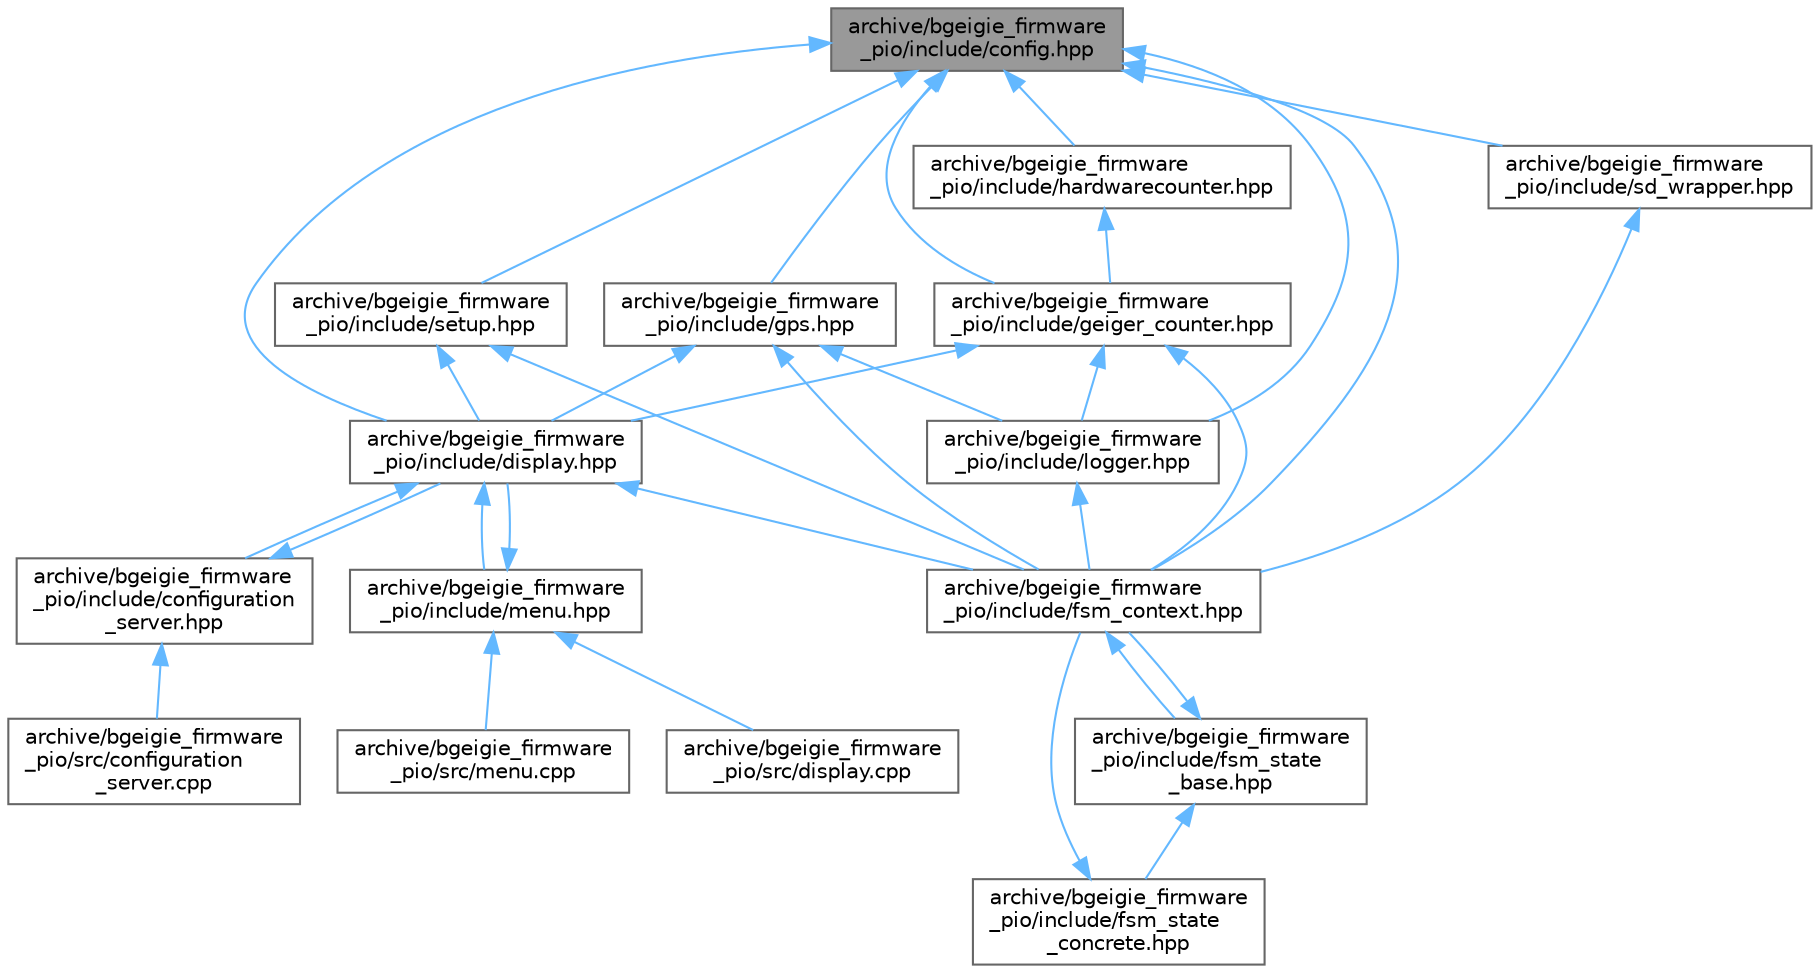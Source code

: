 digraph "archive/bgeigie_firmware_pio/include/config.hpp"
{
 // LATEX_PDF_SIZE
  bgcolor="transparent";
  edge [fontname=Helvetica,fontsize=10,labelfontname=Helvetica,labelfontsize=10];
  node [fontname=Helvetica,fontsize=10,shape=box,height=0.2,width=0.4];
  Node1 [id="Node000001",label="archive/bgeigie_firmware\l_pio/include/config.hpp",height=0.2,width=0.4,color="gray40", fillcolor="grey60", style="filled", fontcolor="black",tooltip=" "];
  Node1 -> Node2 [id="edge32_Node000001_Node000002",dir="back",color="steelblue1",style="solid",tooltip=" "];
  Node2 [id="Node000002",label="archive/bgeigie_firmware\l_pio/include/display.hpp",height=0.2,width=0.4,color="grey40", fillcolor="white", style="filled",URL="$include_2display_8hpp.html",tooltip=" "];
  Node2 -> Node3 [id="edge33_Node000002_Node000003",dir="back",color="steelblue1",style="solid",tooltip=" "];
  Node3 [id="Node000003",label="archive/bgeigie_firmware\l_pio/include/configuration\l_server.hpp",height=0.2,width=0.4,color="grey40", fillcolor="white", style="filled",URL="$configuration__server_8hpp.html",tooltip=" "];
  Node3 -> Node2 [id="edge34_Node000003_Node000002",dir="back",color="steelblue1",style="solid",tooltip=" "];
  Node3 -> Node4 [id="edge35_Node000003_Node000004",dir="back",color="steelblue1",style="solid",tooltip=" "];
  Node4 [id="Node000004",label="archive/bgeigie_firmware\l_pio/src/configuration\l_server.cpp",height=0.2,width=0.4,color="grey40", fillcolor="white", style="filled",URL="$archive_2bgeigie__firmware__pio_2src_2configuration__server_8cpp.html",tooltip=" "];
  Node2 -> Node5 [id="edge36_Node000002_Node000005",dir="back",color="steelblue1",style="solid",tooltip=" "];
  Node5 [id="Node000005",label="archive/bgeigie_firmware\l_pio/include/fsm_context.hpp",height=0.2,width=0.4,color="grey40", fillcolor="white", style="filled",URL="$include_2fsm__context_8hpp.html",tooltip=" "];
  Node5 -> Node6 [id="edge37_Node000005_Node000006",dir="back",color="steelblue1",style="solid",tooltip=" "];
  Node6 [id="Node000006",label="archive/bgeigie_firmware\l_pio/include/fsm_state\l_base.hpp",height=0.2,width=0.4,color="grey40", fillcolor="white", style="filled",URL="$include_2fsm__state__base_8hpp.html",tooltip=" "];
  Node6 -> Node5 [id="edge38_Node000006_Node000005",dir="back",color="steelblue1",style="solid",tooltip=" "];
  Node6 -> Node7 [id="edge39_Node000006_Node000007",dir="back",color="steelblue1",style="solid",tooltip=" "];
  Node7 [id="Node000007",label="archive/bgeigie_firmware\l_pio/include/fsm_state\l_concrete.hpp",height=0.2,width=0.4,color="grey40", fillcolor="white", style="filled",URL="$include_2fsm__state__concrete_8hpp.html",tooltip=" "];
  Node7 -> Node5 [id="edge40_Node000007_Node000005",dir="back",color="steelblue1",style="solid",tooltip=" "];
  Node2 -> Node8 [id="edge41_Node000002_Node000008",dir="back",color="steelblue1",style="solid",tooltip=" "];
  Node8 [id="Node000008",label="archive/bgeigie_firmware\l_pio/include/menu.hpp",height=0.2,width=0.4,color="grey40", fillcolor="white", style="filled",URL="$menu_8hpp.html",tooltip=" "];
  Node8 -> Node2 [id="edge42_Node000008_Node000002",dir="back",color="steelblue1",style="solid",tooltip=" "];
  Node8 -> Node9 [id="edge43_Node000008_Node000009",dir="back",color="steelblue1",style="solid",tooltip=" "];
  Node9 [id="Node000009",label="archive/bgeigie_firmware\l_pio/src/display.cpp",height=0.2,width=0.4,color="grey40", fillcolor="white", style="filled",URL="$display_8cpp.html",tooltip=" "];
  Node8 -> Node10 [id="edge44_Node000008_Node000010",dir="back",color="steelblue1",style="solid",tooltip=" "];
  Node10 [id="Node000010",label="archive/bgeigie_firmware\l_pio/src/menu.cpp",height=0.2,width=0.4,color="grey40", fillcolor="white", style="filled",URL="$menu_8cpp.html",tooltip=" "];
  Node1 -> Node5 [id="edge45_Node000001_Node000005",dir="back",color="steelblue1",style="solid",tooltip=" "];
  Node1 -> Node11 [id="edge46_Node000001_Node000011",dir="back",color="steelblue1",style="solid",tooltip=" "];
  Node11 [id="Node000011",label="archive/bgeigie_firmware\l_pio/include/geiger_counter.hpp",height=0.2,width=0.4,color="grey40", fillcolor="white", style="filled",URL="$include_2geiger__counter_8hpp.html",tooltip=" "];
  Node11 -> Node2 [id="edge47_Node000011_Node000002",dir="back",color="steelblue1",style="solid",tooltip=" "];
  Node11 -> Node5 [id="edge48_Node000011_Node000005",dir="back",color="steelblue1",style="solid",tooltip=" "];
  Node11 -> Node12 [id="edge49_Node000011_Node000012",dir="back",color="steelblue1",style="solid",tooltip=" "];
  Node12 [id="Node000012",label="archive/bgeigie_firmware\l_pio/include/logger.hpp",height=0.2,width=0.4,color="grey40", fillcolor="white", style="filled",URL="$include_2logger_8hpp.html",tooltip=" "];
  Node12 -> Node5 [id="edge50_Node000012_Node000005",dir="back",color="steelblue1",style="solid",tooltip=" "];
  Node1 -> Node13 [id="edge51_Node000001_Node000013",dir="back",color="steelblue1",style="solid",tooltip=" "];
  Node13 [id="Node000013",label="archive/bgeigie_firmware\l_pio/include/gps.hpp",height=0.2,width=0.4,color="grey40", fillcolor="white", style="filled",URL="$include_2gps_8hpp.html",tooltip=" "];
  Node13 -> Node2 [id="edge52_Node000013_Node000002",dir="back",color="steelblue1",style="solid",tooltip=" "];
  Node13 -> Node5 [id="edge53_Node000013_Node000005",dir="back",color="steelblue1",style="solid",tooltip=" "];
  Node13 -> Node12 [id="edge54_Node000013_Node000012",dir="back",color="steelblue1",style="solid",tooltip=" "];
  Node1 -> Node14 [id="edge55_Node000001_Node000014",dir="back",color="steelblue1",style="solid",tooltip=" "];
  Node14 [id="Node000014",label="archive/bgeigie_firmware\l_pio/include/hardwarecounter.hpp",height=0.2,width=0.4,color="grey40", fillcolor="white", style="filled",URL="$include_2hardwarecounter_8hpp.html",tooltip=" "];
  Node14 -> Node11 [id="edge56_Node000014_Node000011",dir="back",color="steelblue1",style="solid",tooltip=" "];
  Node1 -> Node12 [id="edge57_Node000001_Node000012",dir="back",color="steelblue1",style="solid",tooltip=" "];
  Node1 -> Node15 [id="edge58_Node000001_Node000015",dir="back",color="steelblue1",style="solid",tooltip=" "];
  Node15 [id="Node000015",label="archive/bgeigie_firmware\l_pio/include/sd_wrapper.hpp",height=0.2,width=0.4,color="grey40", fillcolor="white", style="filled",URL="$include_2sd__wrapper_8hpp.html",tooltip=" "];
  Node15 -> Node5 [id="edge59_Node000015_Node000005",dir="back",color="steelblue1",style="solid",tooltip=" "];
  Node1 -> Node16 [id="edge60_Node000001_Node000016",dir="back",color="steelblue1",style="solid",tooltip=" "];
  Node16 [id="Node000016",label="archive/bgeigie_firmware\l_pio/include/setup.hpp",height=0.2,width=0.4,color="grey40", fillcolor="white", style="filled",URL="$include_2setup_8hpp.html",tooltip=" "];
  Node16 -> Node2 [id="edge61_Node000016_Node000002",dir="back",color="steelblue1",style="solid",tooltip=" "];
  Node16 -> Node5 [id="edge62_Node000016_Node000005",dir="back",color="steelblue1",style="solid",tooltip=" "];
}
